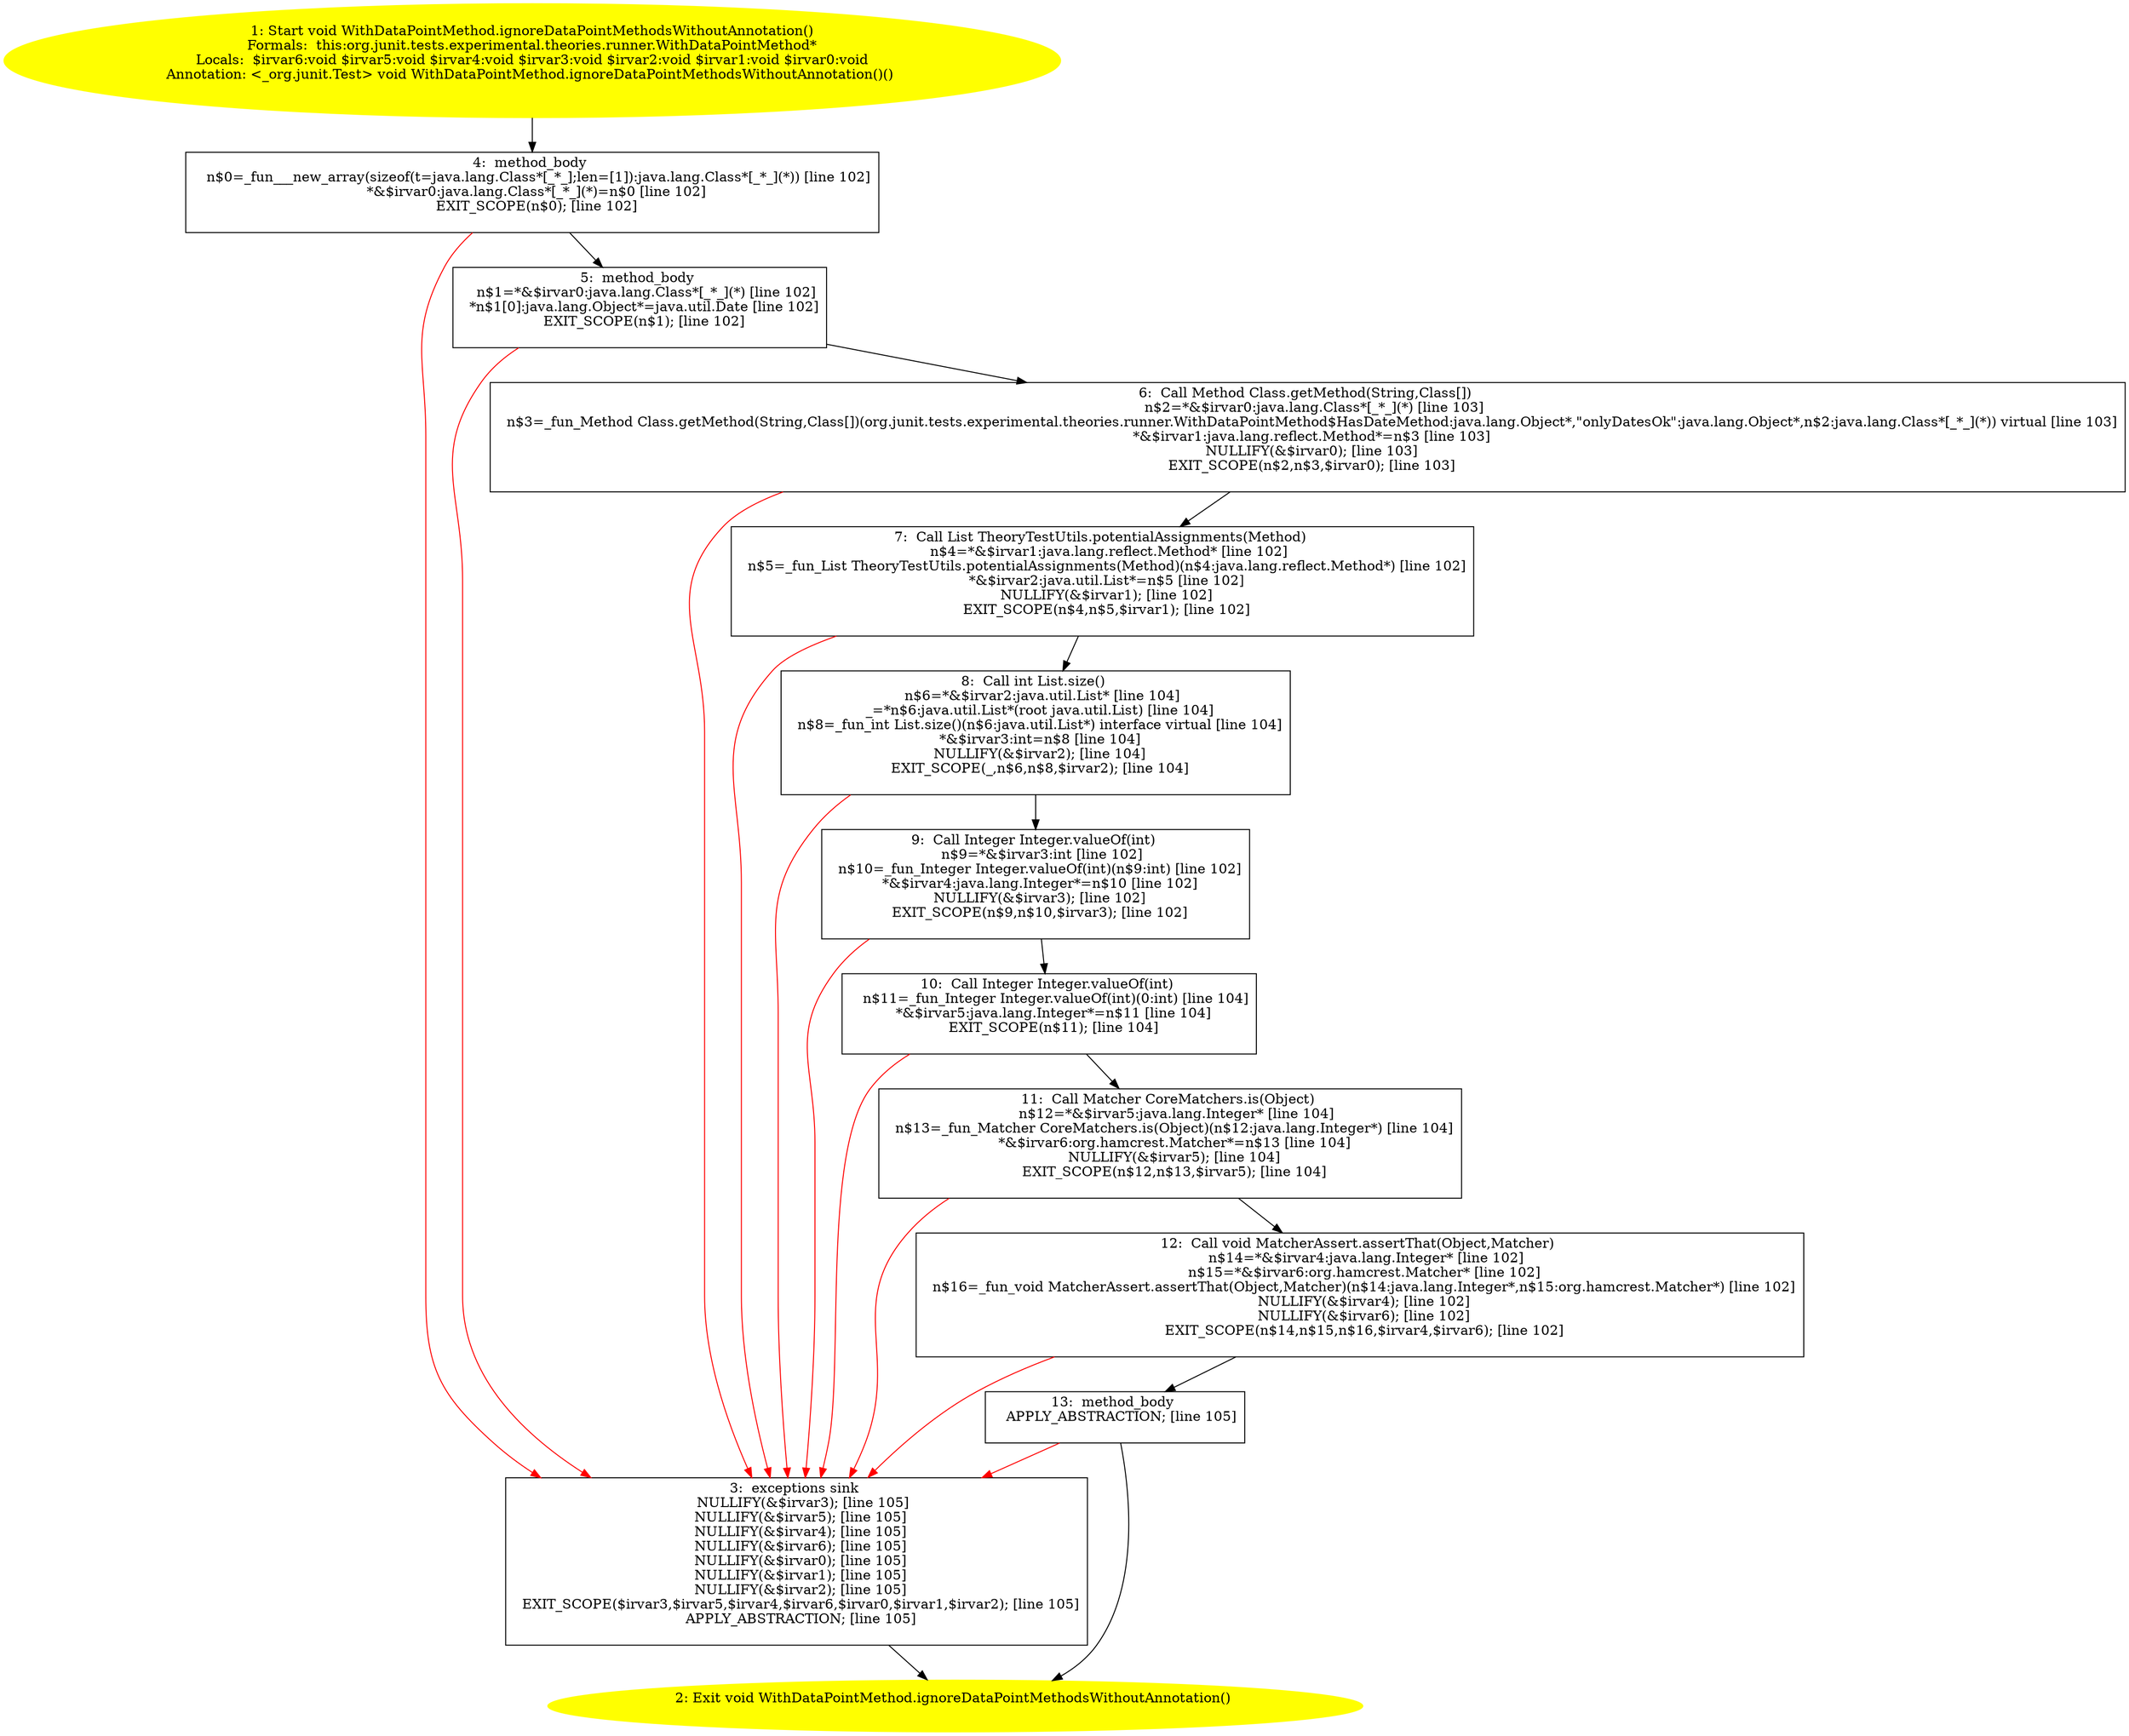 /* @generated */
digraph cfg {
"org.junit.tests.experimental.theories.runner.WithDataPointMethod.ignoreDataPointMethodsWithoutAnnota.ca7a3944150f58d3211c7f6ccfce77ff_1" [label="1: Start void WithDataPointMethod.ignoreDataPointMethodsWithoutAnnotation()\nFormals:  this:org.junit.tests.experimental.theories.runner.WithDataPointMethod*\nLocals:  $irvar6:void $irvar5:void $irvar4:void $irvar3:void $irvar2:void $irvar1:void $irvar0:void\nAnnotation: <_org.junit.Test> void WithDataPointMethod.ignoreDataPointMethodsWithoutAnnotation()() \n  " color=yellow style=filled]
	

	 "org.junit.tests.experimental.theories.runner.WithDataPointMethod.ignoreDataPointMethodsWithoutAnnota.ca7a3944150f58d3211c7f6ccfce77ff_1" -> "org.junit.tests.experimental.theories.runner.WithDataPointMethod.ignoreDataPointMethodsWithoutAnnota.ca7a3944150f58d3211c7f6ccfce77ff_4" ;
"org.junit.tests.experimental.theories.runner.WithDataPointMethod.ignoreDataPointMethodsWithoutAnnota.ca7a3944150f58d3211c7f6ccfce77ff_2" [label="2: Exit void WithDataPointMethod.ignoreDataPointMethodsWithoutAnnotation() \n  " color=yellow style=filled]
	

"org.junit.tests.experimental.theories.runner.WithDataPointMethod.ignoreDataPointMethodsWithoutAnnota.ca7a3944150f58d3211c7f6ccfce77ff_3" [label="3:  exceptions sink \n   NULLIFY(&$irvar3); [line 105]\n  NULLIFY(&$irvar5); [line 105]\n  NULLIFY(&$irvar4); [line 105]\n  NULLIFY(&$irvar6); [line 105]\n  NULLIFY(&$irvar0); [line 105]\n  NULLIFY(&$irvar1); [line 105]\n  NULLIFY(&$irvar2); [line 105]\n  EXIT_SCOPE($irvar3,$irvar5,$irvar4,$irvar6,$irvar0,$irvar1,$irvar2); [line 105]\n  APPLY_ABSTRACTION; [line 105]\n " shape="box"]
	

	 "org.junit.tests.experimental.theories.runner.WithDataPointMethod.ignoreDataPointMethodsWithoutAnnota.ca7a3944150f58d3211c7f6ccfce77ff_3" -> "org.junit.tests.experimental.theories.runner.WithDataPointMethod.ignoreDataPointMethodsWithoutAnnota.ca7a3944150f58d3211c7f6ccfce77ff_2" ;
"org.junit.tests.experimental.theories.runner.WithDataPointMethod.ignoreDataPointMethodsWithoutAnnota.ca7a3944150f58d3211c7f6ccfce77ff_4" [label="4:  method_body \n   n$0=_fun___new_array(sizeof(t=java.lang.Class*[_*_];len=[1]):java.lang.Class*[_*_](*)) [line 102]\n  *&$irvar0:java.lang.Class*[_*_](*)=n$0 [line 102]\n  EXIT_SCOPE(n$0); [line 102]\n " shape="box"]
	

	 "org.junit.tests.experimental.theories.runner.WithDataPointMethod.ignoreDataPointMethodsWithoutAnnota.ca7a3944150f58d3211c7f6ccfce77ff_4" -> "org.junit.tests.experimental.theories.runner.WithDataPointMethod.ignoreDataPointMethodsWithoutAnnota.ca7a3944150f58d3211c7f6ccfce77ff_5" ;
	 "org.junit.tests.experimental.theories.runner.WithDataPointMethod.ignoreDataPointMethodsWithoutAnnota.ca7a3944150f58d3211c7f6ccfce77ff_4" -> "org.junit.tests.experimental.theories.runner.WithDataPointMethod.ignoreDataPointMethodsWithoutAnnota.ca7a3944150f58d3211c7f6ccfce77ff_3" [color="red" ];
"org.junit.tests.experimental.theories.runner.WithDataPointMethod.ignoreDataPointMethodsWithoutAnnota.ca7a3944150f58d3211c7f6ccfce77ff_5" [label="5:  method_body \n   n$1=*&$irvar0:java.lang.Class*[_*_](*) [line 102]\n  *n$1[0]:java.lang.Object*=java.util.Date [line 102]\n  EXIT_SCOPE(n$1); [line 102]\n " shape="box"]
	

	 "org.junit.tests.experimental.theories.runner.WithDataPointMethod.ignoreDataPointMethodsWithoutAnnota.ca7a3944150f58d3211c7f6ccfce77ff_5" -> "org.junit.tests.experimental.theories.runner.WithDataPointMethod.ignoreDataPointMethodsWithoutAnnota.ca7a3944150f58d3211c7f6ccfce77ff_6" ;
	 "org.junit.tests.experimental.theories.runner.WithDataPointMethod.ignoreDataPointMethodsWithoutAnnota.ca7a3944150f58d3211c7f6ccfce77ff_5" -> "org.junit.tests.experimental.theories.runner.WithDataPointMethod.ignoreDataPointMethodsWithoutAnnota.ca7a3944150f58d3211c7f6ccfce77ff_3" [color="red" ];
"org.junit.tests.experimental.theories.runner.WithDataPointMethod.ignoreDataPointMethodsWithoutAnnota.ca7a3944150f58d3211c7f6ccfce77ff_6" [label="6:  Call Method Class.getMethod(String,Class[]) \n   n$2=*&$irvar0:java.lang.Class*[_*_](*) [line 103]\n  n$3=_fun_Method Class.getMethod(String,Class[])(org.junit.tests.experimental.theories.runner.WithDataPointMethod$HasDateMethod:java.lang.Object*,\"onlyDatesOk\":java.lang.Object*,n$2:java.lang.Class*[_*_](*)) virtual [line 103]\n  *&$irvar1:java.lang.reflect.Method*=n$3 [line 103]\n  NULLIFY(&$irvar0); [line 103]\n  EXIT_SCOPE(n$2,n$3,$irvar0); [line 103]\n " shape="box"]
	

	 "org.junit.tests.experimental.theories.runner.WithDataPointMethod.ignoreDataPointMethodsWithoutAnnota.ca7a3944150f58d3211c7f6ccfce77ff_6" -> "org.junit.tests.experimental.theories.runner.WithDataPointMethod.ignoreDataPointMethodsWithoutAnnota.ca7a3944150f58d3211c7f6ccfce77ff_7" ;
	 "org.junit.tests.experimental.theories.runner.WithDataPointMethod.ignoreDataPointMethodsWithoutAnnota.ca7a3944150f58d3211c7f6ccfce77ff_6" -> "org.junit.tests.experimental.theories.runner.WithDataPointMethod.ignoreDataPointMethodsWithoutAnnota.ca7a3944150f58d3211c7f6ccfce77ff_3" [color="red" ];
"org.junit.tests.experimental.theories.runner.WithDataPointMethod.ignoreDataPointMethodsWithoutAnnota.ca7a3944150f58d3211c7f6ccfce77ff_7" [label="7:  Call List TheoryTestUtils.potentialAssignments(Method) \n   n$4=*&$irvar1:java.lang.reflect.Method* [line 102]\n  n$5=_fun_List TheoryTestUtils.potentialAssignments(Method)(n$4:java.lang.reflect.Method*) [line 102]\n  *&$irvar2:java.util.List*=n$5 [line 102]\n  NULLIFY(&$irvar1); [line 102]\n  EXIT_SCOPE(n$4,n$5,$irvar1); [line 102]\n " shape="box"]
	

	 "org.junit.tests.experimental.theories.runner.WithDataPointMethod.ignoreDataPointMethodsWithoutAnnota.ca7a3944150f58d3211c7f6ccfce77ff_7" -> "org.junit.tests.experimental.theories.runner.WithDataPointMethod.ignoreDataPointMethodsWithoutAnnota.ca7a3944150f58d3211c7f6ccfce77ff_8" ;
	 "org.junit.tests.experimental.theories.runner.WithDataPointMethod.ignoreDataPointMethodsWithoutAnnota.ca7a3944150f58d3211c7f6ccfce77ff_7" -> "org.junit.tests.experimental.theories.runner.WithDataPointMethod.ignoreDataPointMethodsWithoutAnnota.ca7a3944150f58d3211c7f6ccfce77ff_3" [color="red" ];
"org.junit.tests.experimental.theories.runner.WithDataPointMethod.ignoreDataPointMethodsWithoutAnnota.ca7a3944150f58d3211c7f6ccfce77ff_8" [label="8:  Call int List.size() \n   n$6=*&$irvar2:java.util.List* [line 104]\n  _=*n$6:java.util.List*(root java.util.List) [line 104]\n  n$8=_fun_int List.size()(n$6:java.util.List*) interface virtual [line 104]\n  *&$irvar3:int=n$8 [line 104]\n  NULLIFY(&$irvar2); [line 104]\n  EXIT_SCOPE(_,n$6,n$8,$irvar2); [line 104]\n " shape="box"]
	

	 "org.junit.tests.experimental.theories.runner.WithDataPointMethod.ignoreDataPointMethodsWithoutAnnota.ca7a3944150f58d3211c7f6ccfce77ff_8" -> "org.junit.tests.experimental.theories.runner.WithDataPointMethod.ignoreDataPointMethodsWithoutAnnota.ca7a3944150f58d3211c7f6ccfce77ff_9" ;
	 "org.junit.tests.experimental.theories.runner.WithDataPointMethod.ignoreDataPointMethodsWithoutAnnota.ca7a3944150f58d3211c7f6ccfce77ff_8" -> "org.junit.tests.experimental.theories.runner.WithDataPointMethod.ignoreDataPointMethodsWithoutAnnota.ca7a3944150f58d3211c7f6ccfce77ff_3" [color="red" ];
"org.junit.tests.experimental.theories.runner.WithDataPointMethod.ignoreDataPointMethodsWithoutAnnota.ca7a3944150f58d3211c7f6ccfce77ff_9" [label="9:  Call Integer Integer.valueOf(int) \n   n$9=*&$irvar3:int [line 102]\n  n$10=_fun_Integer Integer.valueOf(int)(n$9:int) [line 102]\n  *&$irvar4:java.lang.Integer*=n$10 [line 102]\n  NULLIFY(&$irvar3); [line 102]\n  EXIT_SCOPE(n$9,n$10,$irvar3); [line 102]\n " shape="box"]
	

	 "org.junit.tests.experimental.theories.runner.WithDataPointMethod.ignoreDataPointMethodsWithoutAnnota.ca7a3944150f58d3211c7f6ccfce77ff_9" -> "org.junit.tests.experimental.theories.runner.WithDataPointMethod.ignoreDataPointMethodsWithoutAnnota.ca7a3944150f58d3211c7f6ccfce77ff_10" ;
	 "org.junit.tests.experimental.theories.runner.WithDataPointMethod.ignoreDataPointMethodsWithoutAnnota.ca7a3944150f58d3211c7f6ccfce77ff_9" -> "org.junit.tests.experimental.theories.runner.WithDataPointMethod.ignoreDataPointMethodsWithoutAnnota.ca7a3944150f58d3211c7f6ccfce77ff_3" [color="red" ];
"org.junit.tests.experimental.theories.runner.WithDataPointMethod.ignoreDataPointMethodsWithoutAnnota.ca7a3944150f58d3211c7f6ccfce77ff_10" [label="10:  Call Integer Integer.valueOf(int) \n   n$11=_fun_Integer Integer.valueOf(int)(0:int) [line 104]\n  *&$irvar5:java.lang.Integer*=n$11 [line 104]\n  EXIT_SCOPE(n$11); [line 104]\n " shape="box"]
	

	 "org.junit.tests.experimental.theories.runner.WithDataPointMethod.ignoreDataPointMethodsWithoutAnnota.ca7a3944150f58d3211c7f6ccfce77ff_10" -> "org.junit.tests.experimental.theories.runner.WithDataPointMethod.ignoreDataPointMethodsWithoutAnnota.ca7a3944150f58d3211c7f6ccfce77ff_11" ;
	 "org.junit.tests.experimental.theories.runner.WithDataPointMethod.ignoreDataPointMethodsWithoutAnnota.ca7a3944150f58d3211c7f6ccfce77ff_10" -> "org.junit.tests.experimental.theories.runner.WithDataPointMethod.ignoreDataPointMethodsWithoutAnnota.ca7a3944150f58d3211c7f6ccfce77ff_3" [color="red" ];
"org.junit.tests.experimental.theories.runner.WithDataPointMethod.ignoreDataPointMethodsWithoutAnnota.ca7a3944150f58d3211c7f6ccfce77ff_11" [label="11:  Call Matcher CoreMatchers.is(Object) \n   n$12=*&$irvar5:java.lang.Integer* [line 104]\n  n$13=_fun_Matcher CoreMatchers.is(Object)(n$12:java.lang.Integer*) [line 104]\n  *&$irvar6:org.hamcrest.Matcher*=n$13 [line 104]\n  NULLIFY(&$irvar5); [line 104]\n  EXIT_SCOPE(n$12,n$13,$irvar5); [line 104]\n " shape="box"]
	

	 "org.junit.tests.experimental.theories.runner.WithDataPointMethod.ignoreDataPointMethodsWithoutAnnota.ca7a3944150f58d3211c7f6ccfce77ff_11" -> "org.junit.tests.experimental.theories.runner.WithDataPointMethod.ignoreDataPointMethodsWithoutAnnota.ca7a3944150f58d3211c7f6ccfce77ff_12" ;
	 "org.junit.tests.experimental.theories.runner.WithDataPointMethod.ignoreDataPointMethodsWithoutAnnota.ca7a3944150f58d3211c7f6ccfce77ff_11" -> "org.junit.tests.experimental.theories.runner.WithDataPointMethod.ignoreDataPointMethodsWithoutAnnota.ca7a3944150f58d3211c7f6ccfce77ff_3" [color="red" ];
"org.junit.tests.experimental.theories.runner.WithDataPointMethod.ignoreDataPointMethodsWithoutAnnota.ca7a3944150f58d3211c7f6ccfce77ff_12" [label="12:  Call void MatcherAssert.assertThat(Object,Matcher) \n   n$14=*&$irvar4:java.lang.Integer* [line 102]\n  n$15=*&$irvar6:org.hamcrest.Matcher* [line 102]\n  n$16=_fun_void MatcherAssert.assertThat(Object,Matcher)(n$14:java.lang.Integer*,n$15:org.hamcrest.Matcher*) [line 102]\n  NULLIFY(&$irvar4); [line 102]\n  NULLIFY(&$irvar6); [line 102]\n  EXIT_SCOPE(n$14,n$15,n$16,$irvar4,$irvar6); [line 102]\n " shape="box"]
	

	 "org.junit.tests.experimental.theories.runner.WithDataPointMethod.ignoreDataPointMethodsWithoutAnnota.ca7a3944150f58d3211c7f6ccfce77ff_12" -> "org.junit.tests.experimental.theories.runner.WithDataPointMethod.ignoreDataPointMethodsWithoutAnnota.ca7a3944150f58d3211c7f6ccfce77ff_13" ;
	 "org.junit.tests.experimental.theories.runner.WithDataPointMethod.ignoreDataPointMethodsWithoutAnnota.ca7a3944150f58d3211c7f6ccfce77ff_12" -> "org.junit.tests.experimental.theories.runner.WithDataPointMethod.ignoreDataPointMethodsWithoutAnnota.ca7a3944150f58d3211c7f6ccfce77ff_3" [color="red" ];
"org.junit.tests.experimental.theories.runner.WithDataPointMethod.ignoreDataPointMethodsWithoutAnnota.ca7a3944150f58d3211c7f6ccfce77ff_13" [label="13:  method_body \n   APPLY_ABSTRACTION; [line 105]\n " shape="box"]
	

	 "org.junit.tests.experimental.theories.runner.WithDataPointMethod.ignoreDataPointMethodsWithoutAnnota.ca7a3944150f58d3211c7f6ccfce77ff_13" -> "org.junit.tests.experimental.theories.runner.WithDataPointMethod.ignoreDataPointMethodsWithoutAnnota.ca7a3944150f58d3211c7f6ccfce77ff_2" ;
	 "org.junit.tests.experimental.theories.runner.WithDataPointMethod.ignoreDataPointMethodsWithoutAnnota.ca7a3944150f58d3211c7f6ccfce77ff_13" -> "org.junit.tests.experimental.theories.runner.WithDataPointMethod.ignoreDataPointMethodsWithoutAnnota.ca7a3944150f58d3211c7f6ccfce77ff_3" [color="red" ];
}
